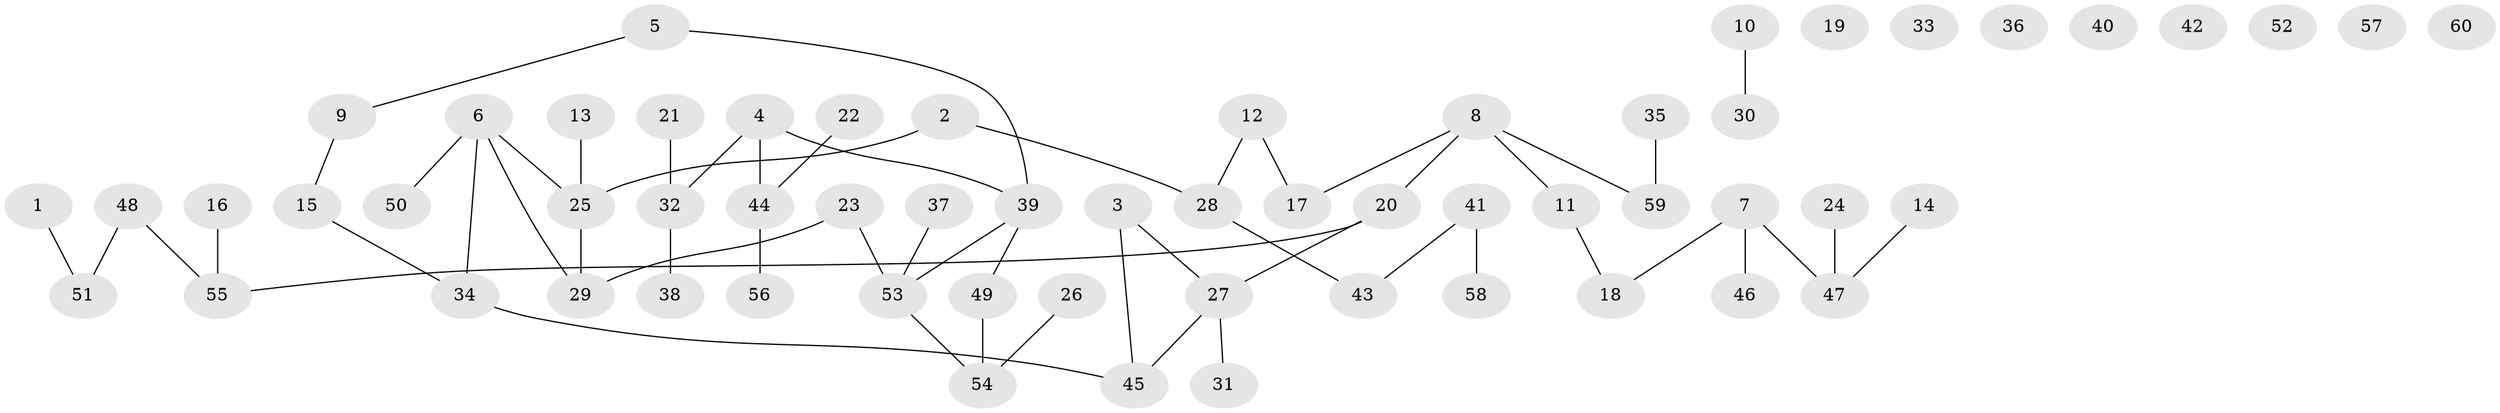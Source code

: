 // coarse degree distribution, {2: 0.3448275862068966, 5: 0.034482758620689655, 3: 0.3103448275862069, 1: 0.27586206896551724, 4: 0.034482758620689655}
// Generated by graph-tools (version 1.1) at 2025/35/03/04/25 23:35:43]
// undirected, 60 vertices, 55 edges
graph export_dot {
  node [color=gray90,style=filled];
  1;
  2;
  3;
  4;
  5;
  6;
  7;
  8;
  9;
  10;
  11;
  12;
  13;
  14;
  15;
  16;
  17;
  18;
  19;
  20;
  21;
  22;
  23;
  24;
  25;
  26;
  27;
  28;
  29;
  30;
  31;
  32;
  33;
  34;
  35;
  36;
  37;
  38;
  39;
  40;
  41;
  42;
  43;
  44;
  45;
  46;
  47;
  48;
  49;
  50;
  51;
  52;
  53;
  54;
  55;
  56;
  57;
  58;
  59;
  60;
  1 -- 51;
  2 -- 25;
  2 -- 28;
  3 -- 27;
  3 -- 45;
  4 -- 32;
  4 -- 39;
  4 -- 44;
  5 -- 9;
  5 -- 39;
  6 -- 25;
  6 -- 29;
  6 -- 34;
  6 -- 50;
  7 -- 18;
  7 -- 46;
  7 -- 47;
  8 -- 11;
  8 -- 17;
  8 -- 20;
  8 -- 59;
  9 -- 15;
  10 -- 30;
  11 -- 18;
  12 -- 17;
  12 -- 28;
  13 -- 25;
  14 -- 47;
  15 -- 34;
  16 -- 55;
  20 -- 27;
  20 -- 55;
  21 -- 32;
  22 -- 44;
  23 -- 29;
  23 -- 53;
  24 -- 47;
  25 -- 29;
  26 -- 54;
  27 -- 31;
  27 -- 45;
  28 -- 43;
  32 -- 38;
  34 -- 45;
  35 -- 59;
  37 -- 53;
  39 -- 49;
  39 -- 53;
  41 -- 43;
  41 -- 58;
  44 -- 56;
  48 -- 51;
  48 -- 55;
  49 -- 54;
  53 -- 54;
}
